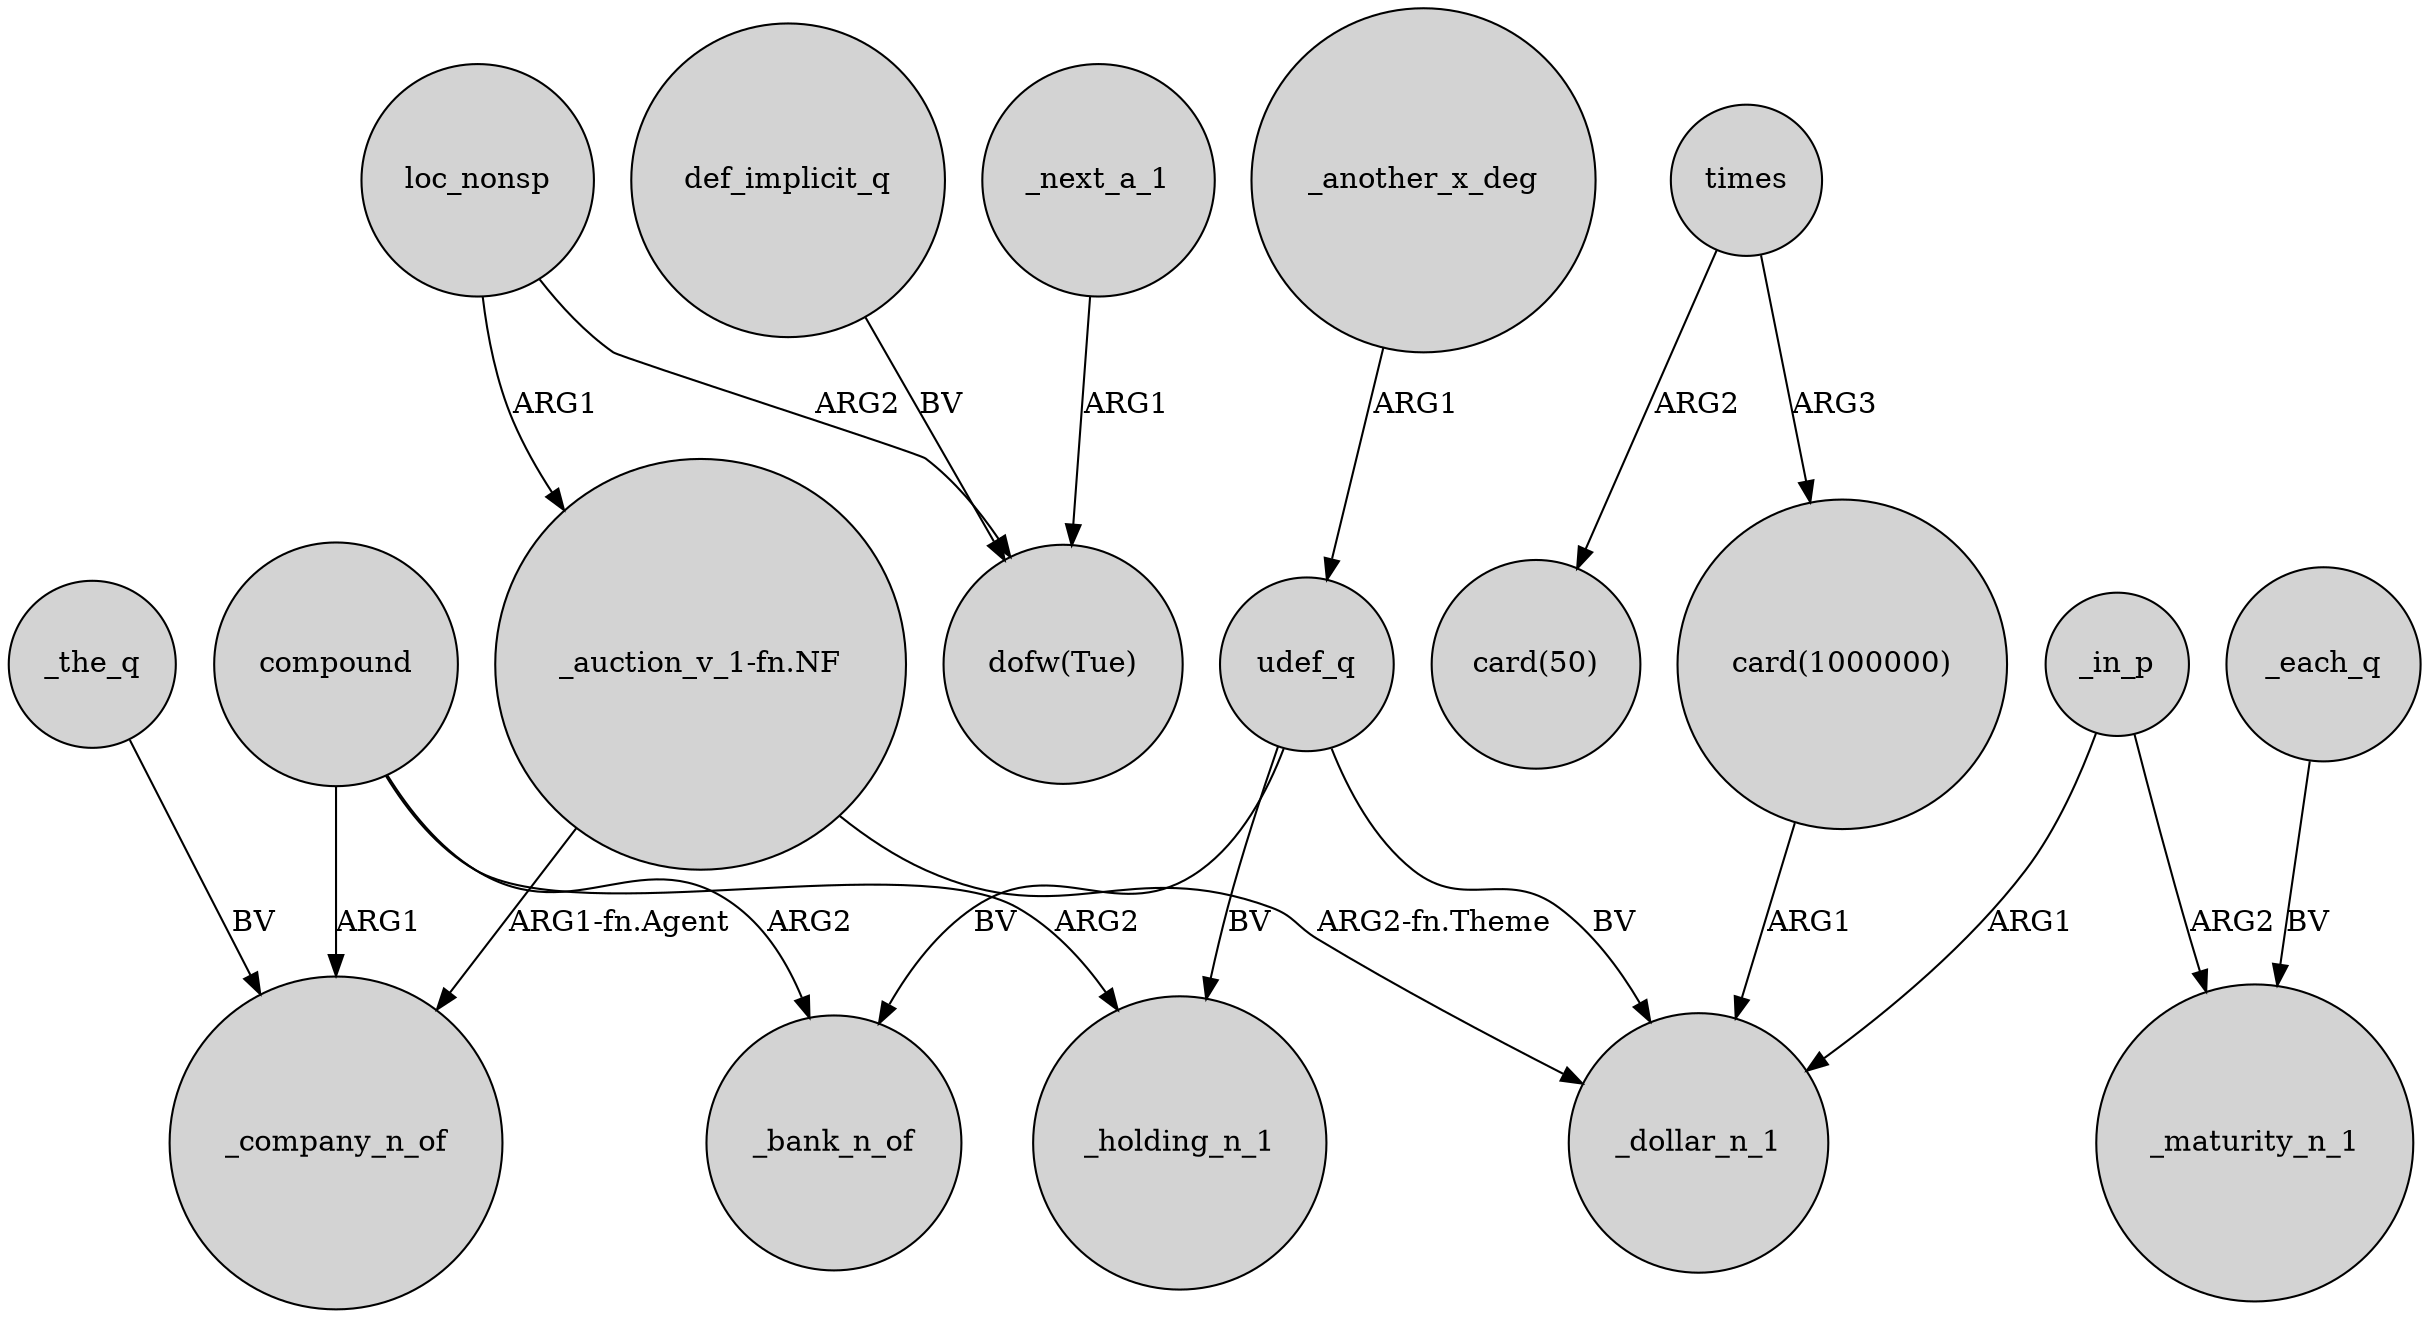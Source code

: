 digraph {
	node [shape=circle style=filled]
	times -> "card(50)" [label=ARG2]
	"card(1000000)" -> _dollar_n_1 [label=ARG1]
	compound -> _bank_n_of [label=ARG2]
	_another_x_deg -> udef_q [label=ARG1]
	"_auction_v_1-fn.NF" -> _company_n_of [label="ARG1-fn.Agent"]
	compound -> _holding_n_1 [label=ARG2]
	_in_p -> _maturity_n_1 [label=ARG2]
	def_implicit_q -> "dofw(Tue)" [label=BV]
	_the_q -> _company_n_of [label=BV]
	_each_q -> _maturity_n_1 [label=BV]
	loc_nonsp -> "_auction_v_1-fn.NF" [label=ARG1]
	compound -> _company_n_of [label=ARG1]
	times -> "card(1000000)" [label=ARG3]
	loc_nonsp -> "dofw(Tue)" [label=ARG2]
	"_auction_v_1-fn.NF" -> _dollar_n_1 [label="ARG2-fn.Theme"]
	_in_p -> _dollar_n_1 [label=ARG1]
	udef_q -> _bank_n_of [label=BV]
	udef_q -> _holding_n_1 [label=BV]
	_next_a_1 -> "dofw(Tue)" [label=ARG1]
	udef_q -> _dollar_n_1 [label=BV]
}
